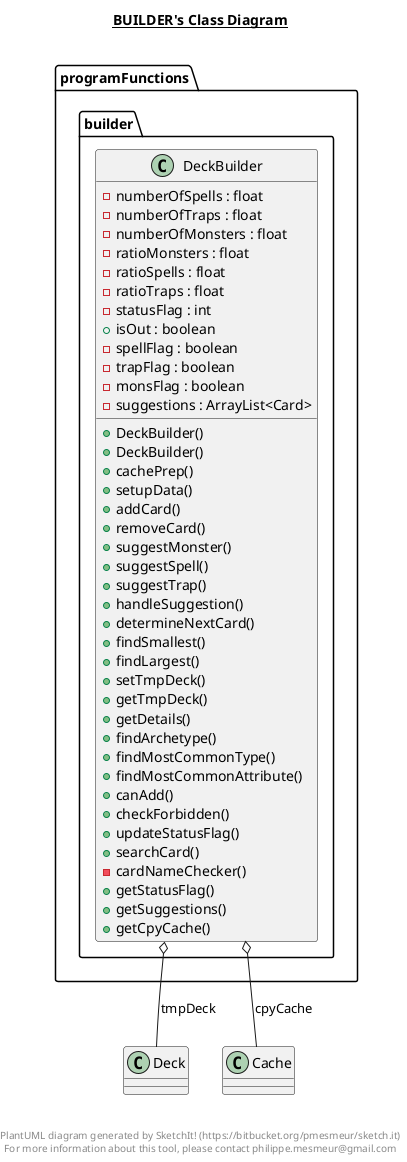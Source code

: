 @startuml

title __BUILDER's Class Diagram__\n

  package programFunctions {
    package programFunctions.builder {
      class DeckBuilder {
          - numberOfSpells : float
          - numberOfTraps : float
          - numberOfMonsters : float
          - ratioMonsters : float
          - ratioSpells : float
          - ratioTraps : float
          - statusFlag : int
          + isOut : boolean
          - spellFlag : boolean
          - trapFlag : boolean
          - monsFlag : boolean
          - suggestions : ArrayList<Card>
          + DeckBuilder()
          + DeckBuilder()
          + cachePrep()
          + setupData()
          + addCard()
          + removeCard()
          + suggestMonster()
          + suggestSpell()
          + suggestTrap()
          + handleSuggestion()
          + determineNextCard()
          + findSmallest()
          + findLargest()
          + setTmpDeck()
          + getTmpDeck()
          + getDetails()
          + findArchetype()
          + findMostCommonType()
          + findMostCommonAttribute()
          + canAdd()
          + checkForbidden()
          + updateStatusFlag()
          + searchCard()
          - cardNameChecker()
          + getStatusFlag()
          + getSuggestions()
          + getCpyCache()
      }
    }
  }
  

  DeckBuilder o-- Deck : tmpDeck
  DeckBuilder o-- Cache : cpyCache


right footer


PlantUML diagram generated by SketchIt! (https://bitbucket.org/pmesmeur/sketch.it)
For more information about this tool, please contact philippe.mesmeur@gmail.com
endfooter

@enduml
